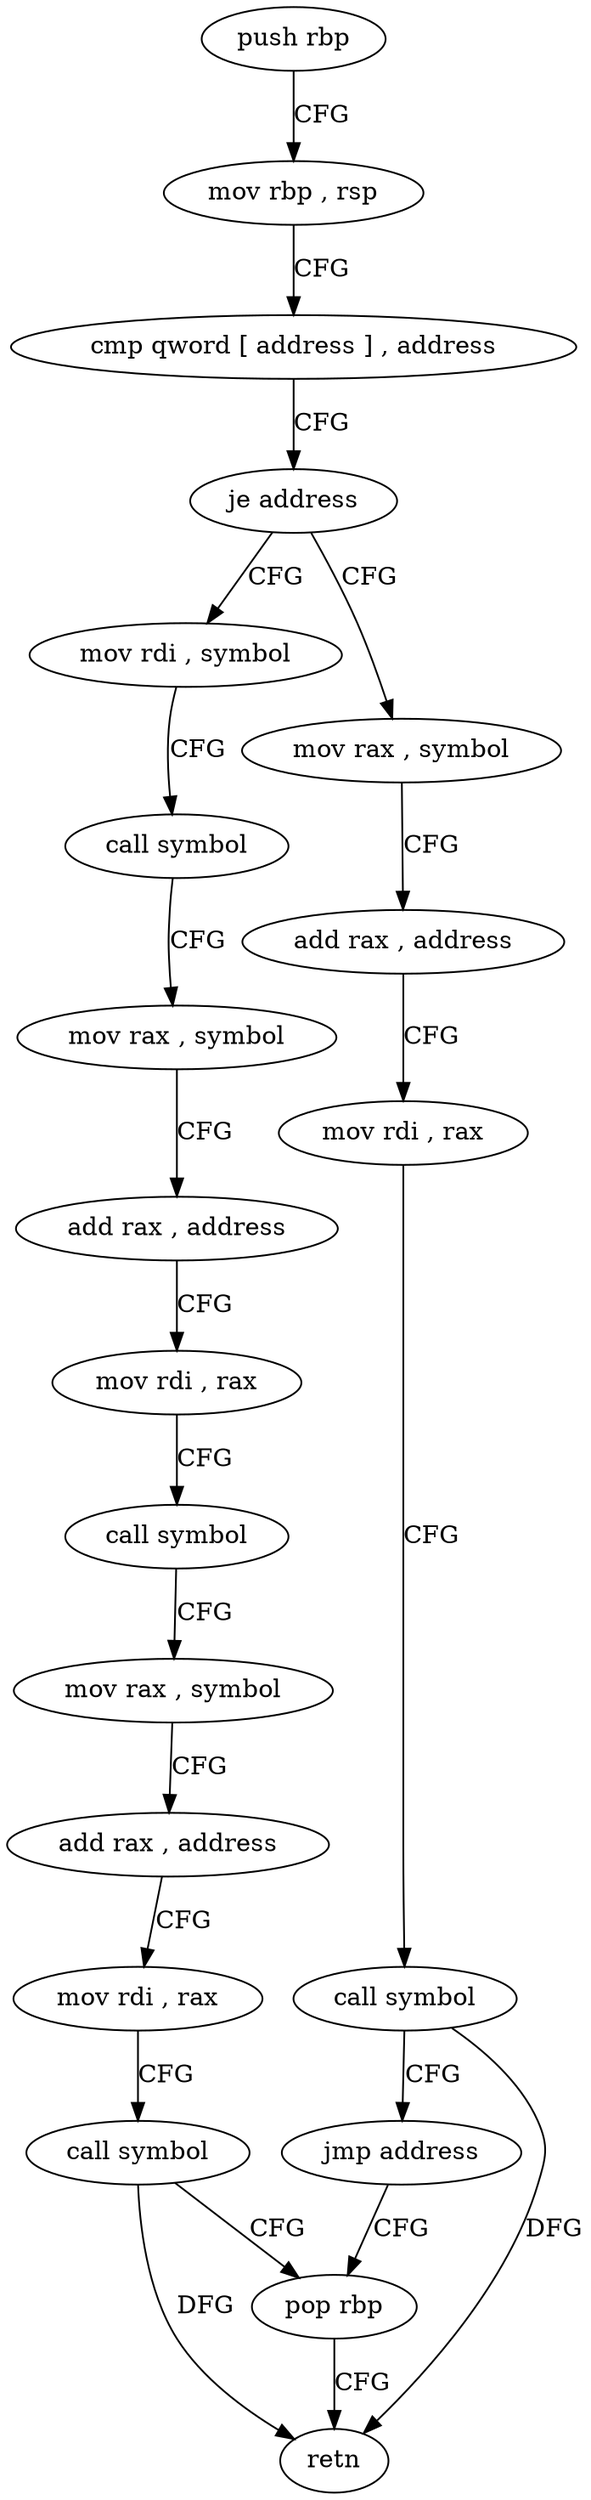 digraph "func" {
"4225104" [label = "push rbp" ]
"4225105" [label = "mov rbp , rsp" ]
"4225108" [label = "cmp qword [ address ] , address" ]
"4225117" [label = "je address" ]
"4225152" [label = "mov rdi , symbol" ]
"4225123" [label = "mov rax , symbol" ]
"4225162" [label = "call symbol" ]
"4225167" [label = "mov rax , symbol" ]
"4225177" [label = "add rax , address" ]
"4225183" [label = "mov rdi , rax" ]
"4225186" [label = "call symbol" ]
"4225191" [label = "mov rax , symbol" ]
"4225201" [label = "add rax , address" ]
"4225207" [label = "mov rdi , rax" ]
"4225210" [label = "call symbol" ]
"4225215" [label = "pop rbp" ]
"4225133" [label = "add rax , address" ]
"4225139" [label = "mov rdi , rax" ]
"4225142" [label = "call symbol" ]
"4225147" [label = "jmp address" ]
"4225216" [label = "retn" ]
"4225104" -> "4225105" [ label = "CFG" ]
"4225105" -> "4225108" [ label = "CFG" ]
"4225108" -> "4225117" [ label = "CFG" ]
"4225117" -> "4225152" [ label = "CFG" ]
"4225117" -> "4225123" [ label = "CFG" ]
"4225152" -> "4225162" [ label = "CFG" ]
"4225123" -> "4225133" [ label = "CFG" ]
"4225162" -> "4225167" [ label = "CFG" ]
"4225167" -> "4225177" [ label = "CFG" ]
"4225177" -> "4225183" [ label = "CFG" ]
"4225183" -> "4225186" [ label = "CFG" ]
"4225186" -> "4225191" [ label = "CFG" ]
"4225191" -> "4225201" [ label = "CFG" ]
"4225201" -> "4225207" [ label = "CFG" ]
"4225207" -> "4225210" [ label = "CFG" ]
"4225210" -> "4225215" [ label = "CFG" ]
"4225210" -> "4225216" [ label = "DFG" ]
"4225215" -> "4225216" [ label = "CFG" ]
"4225133" -> "4225139" [ label = "CFG" ]
"4225139" -> "4225142" [ label = "CFG" ]
"4225142" -> "4225147" [ label = "CFG" ]
"4225142" -> "4225216" [ label = "DFG" ]
"4225147" -> "4225215" [ label = "CFG" ]
}
